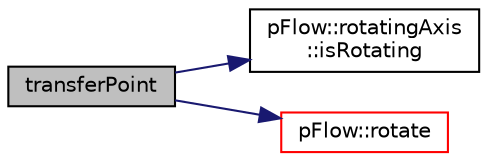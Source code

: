 digraph "transferPoint"
{
 // LATEX_PDF_SIZE
  edge [fontname="Helvetica",fontsize="10",labelfontname="Helvetica",labelfontsize="10"];
  node [fontname="Helvetica",fontsize="10",shape=record];
  rankdir="LR";
  Node1 [label="transferPoint",height=0.2,width=0.4,color="black", fillcolor="grey75", style="filled", fontcolor="black",tooltip="Translate point p for dt seconds based on the axis information."];
  Node1 -> Node2 [color="midnightblue",fontsize="10",style="solid",fontname="Helvetica"];
  Node2 [label="pFlow::rotatingAxis\l::isRotating",height=0.2,width=0.4,color="black", fillcolor="white", style="filled",URL="$classpFlow_1_1rotatingAxis.html#a1cb78036cf201d23953494381997418a",tooltip="Is rotating."];
  Node1 -> Node3 [color="midnightblue",fontsize="10",style="solid",fontname="Helvetica"];
  Node3 [label="pFlow::rotate",height=0.2,width=0.4,color="red", fillcolor="white", style="filled",URL="$namespacepFlow.html#a6f4044c7f1fb22d2d31650cfd517e5b5",tooltip=" "];
}
